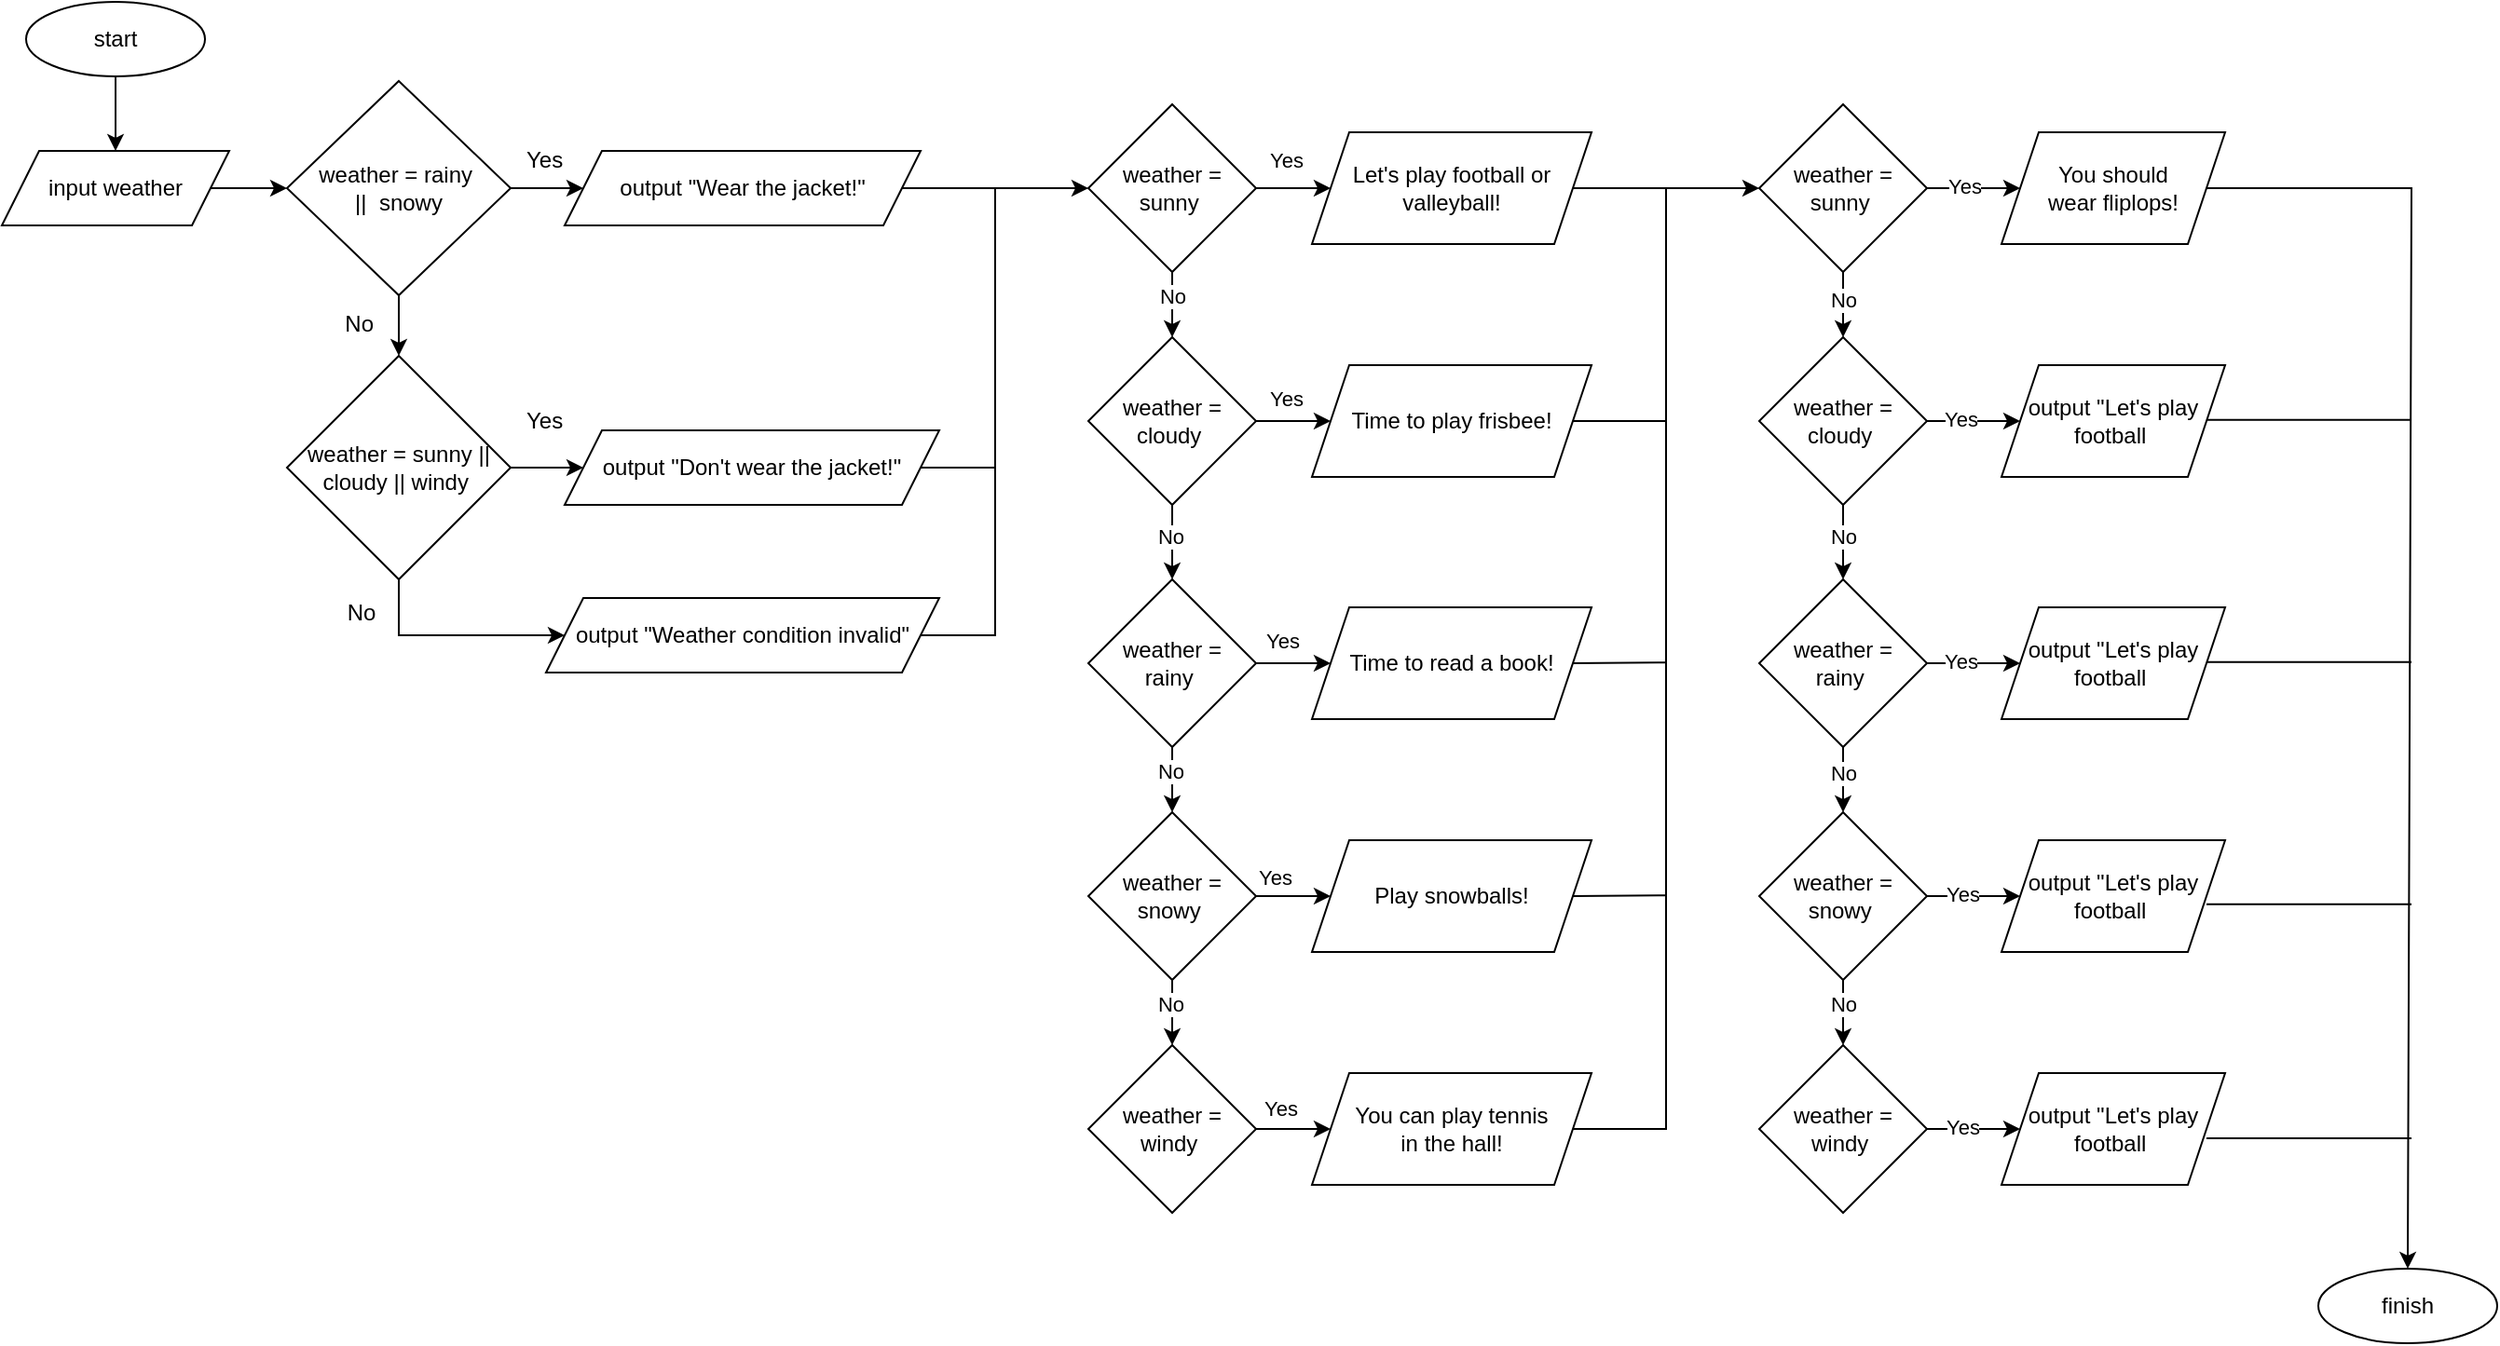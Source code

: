 <mxfile version="22.1.0" type="device">
  <diagram name="Сторінка-1" id="OzdkO9-WKEIQ2jtRkVfO">
    <mxGraphModel dx="1048" dy="671" grid="1" gridSize="10" guides="1" tooltips="1" connect="1" arrows="1" fold="1" page="1" pageScale="1" pageWidth="2339" pageHeight="3300" math="0" shadow="0">
      <root>
        <mxCell id="0" />
        <mxCell id="1" parent="0" />
        <mxCell id="y5xAAIXIfq0KOgMQLztX-4" value="" style="edgeStyle=orthogonalEdgeStyle;rounded=0;orthogonalLoop=1;jettySize=auto;html=1;" edge="1" parent="1" source="y5xAAIXIfq0KOgMQLztX-1" target="y5xAAIXIfq0KOgMQLztX-3">
          <mxGeometry relative="1" as="geometry" />
        </mxCell>
        <mxCell id="y5xAAIXIfq0KOgMQLztX-1" value="start&lt;br&gt;" style="ellipse;whiteSpace=wrap;html=1;" vertex="1" parent="1">
          <mxGeometry x="40" y="40" width="96" height="40" as="geometry" />
        </mxCell>
        <mxCell id="y5xAAIXIfq0KOgMQLztX-2" value="finish&lt;br&gt;" style="ellipse;whiteSpace=wrap;html=1;" vertex="1" parent="1">
          <mxGeometry x="1270" y="720" width="96" height="40" as="geometry" />
        </mxCell>
        <mxCell id="y5xAAIXIfq0KOgMQLztX-6" value="" style="edgeStyle=orthogonalEdgeStyle;rounded=0;orthogonalLoop=1;jettySize=auto;html=1;" edge="1" parent="1" source="y5xAAIXIfq0KOgMQLztX-3" target="y5xAAIXIfq0KOgMQLztX-5">
          <mxGeometry relative="1" as="geometry" />
        </mxCell>
        <mxCell id="y5xAAIXIfq0KOgMQLztX-3" value="input weather&lt;br&gt;" style="shape=parallelogram;perimeter=parallelogramPerimeter;whiteSpace=wrap;html=1;fixedSize=1;" vertex="1" parent="1">
          <mxGeometry x="27" y="120" width="122" height="40" as="geometry" />
        </mxCell>
        <mxCell id="y5xAAIXIfq0KOgMQLztX-8" value="" style="edgeStyle=orthogonalEdgeStyle;rounded=0;orthogonalLoop=1;jettySize=auto;html=1;" edge="1" parent="1" source="y5xAAIXIfq0KOgMQLztX-5" target="y5xAAIXIfq0KOgMQLztX-7">
          <mxGeometry relative="1" as="geometry" />
        </mxCell>
        <mxCell id="y5xAAIXIfq0KOgMQLztX-11" value="" style="edgeStyle=orthogonalEdgeStyle;rounded=0;orthogonalLoop=1;jettySize=auto;html=1;" edge="1" parent="1" source="y5xAAIXIfq0KOgMQLztX-5" target="y5xAAIXIfq0KOgMQLztX-9">
          <mxGeometry relative="1" as="geometry" />
        </mxCell>
        <mxCell id="y5xAAIXIfq0KOgMQLztX-5" value="weather = rainy&amp;nbsp;&lt;br&gt;&amp;nbsp;|| &amp;nbsp;snowy&amp;nbsp;" style="rhombus;whiteSpace=wrap;html=1;" vertex="1" parent="1">
          <mxGeometry x="180" y="82.5" width="120" height="115" as="geometry" />
        </mxCell>
        <mxCell id="y5xAAIXIfq0KOgMQLztX-12" style="edgeStyle=orthogonalEdgeStyle;rounded=0;orthogonalLoop=1;jettySize=auto;html=1;exitX=1;exitY=0.5;exitDx=0;exitDy=0;entryX=0;entryY=0.5;entryDx=0;entryDy=0;" edge="1" parent="1" source="y5xAAIXIfq0KOgMQLztX-7" target="y5xAAIXIfq0KOgMQLztX-10">
          <mxGeometry relative="1" as="geometry" />
        </mxCell>
        <mxCell id="y5xAAIXIfq0KOgMQLztX-7" value="weather = sunny || cloudy || windy&amp;nbsp;" style="rhombus;whiteSpace=wrap;html=1;" vertex="1" parent="1">
          <mxGeometry x="180" y="230" width="120" height="120" as="geometry" />
        </mxCell>
        <mxCell id="y5xAAIXIfq0KOgMQLztX-24" style="edgeStyle=orthogonalEdgeStyle;rounded=0;orthogonalLoop=1;jettySize=auto;html=1;exitX=1;exitY=0.5;exitDx=0;exitDy=0;entryX=0;entryY=0.5;entryDx=0;entryDy=0;" edge="1" parent="1" source="y5xAAIXIfq0KOgMQLztX-9" target="y5xAAIXIfq0KOgMQLztX-23">
          <mxGeometry relative="1" as="geometry" />
        </mxCell>
        <mxCell id="y5xAAIXIfq0KOgMQLztX-9" value="output &quot;Wear the jacket!&quot;" style="shape=parallelogram;perimeter=parallelogramPerimeter;whiteSpace=wrap;html=1;fixedSize=1;" vertex="1" parent="1">
          <mxGeometry x="329" y="120" width="191" height="40" as="geometry" />
        </mxCell>
        <mxCell id="y5xAAIXIfq0KOgMQLztX-10" value="output &quot;Don&#39;t wear the jacket!&quot;" style="shape=parallelogram;perimeter=parallelogramPerimeter;whiteSpace=wrap;html=1;fixedSize=1;" vertex="1" parent="1">
          <mxGeometry x="329" y="270" width="201" height="40" as="geometry" />
        </mxCell>
        <mxCell id="y5xAAIXIfq0KOgMQLztX-14" value="Yes&amp;nbsp;" style="text;html=1;strokeColor=none;fillColor=none;align=center;verticalAlign=middle;whiteSpace=wrap;rounded=0;" vertex="1" parent="1">
          <mxGeometry x="290" y="110" width="60" height="30" as="geometry" />
        </mxCell>
        <mxCell id="y5xAAIXIfq0KOgMQLztX-16" value="Yes&amp;nbsp;" style="text;html=1;strokeColor=none;fillColor=none;align=center;verticalAlign=middle;whiteSpace=wrap;rounded=0;" vertex="1" parent="1">
          <mxGeometry x="290" y="250" width="60" height="30" as="geometry" />
        </mxCell>
        <mxCell id="y5xAAIXIfq0KOgMQLztX-17" value="No&amp;nbsp;&lt;br&gt;" style="text;html=1;align=center;verticalAlign=middle;resizable=0;points=[];autosize=1;strokeColor=none;fillColor=none;" vertex="1" parent="1">
          <mxGeometry x="200" y="197.5" width="40" height="30" as="geometry" />
        </mxCell>
        <mxCell id="y5xAAIXIfq0KOgMQLztX-18" value="output &quot;Weather condition invalid&quot;" style="shape=parallelogram;perimeter=parallelogramPerimeter;whiteSpace=wrap;html=1;fixedSize=1;" vertex="1" parent="1">
          <mxGeometry x="319" y="360" width="211" height="40" as="geometry" />
        </mxCell>
        <mxCell id="y5xAAIXIfq0KOgMQLztX-20" value="" style="endArrow=classic;html=1;rounded=0;exitX=0.5;exitY=1;exitDx=0;exitDy=0;entryX=0;entryY=0.5;entryDx=0;entryDy=0;" edge="1" parent="1" source="y5xAAIXIfq0KOgMQLztX-7" target="y5xAAIXIfq0KOgMQLztX-18">
          <mxGeometry width="50" height="50" relative="1" as="geometry">
            <mxPoint x="360" y="340" as="sourcePoint" />
            <mxPoint x="410" y="290" as="targetPoint" />
            <Array as="points">
              <mxPoint x="240" y="380" />
            </Array>
          </mxGeometry>
        </mxCell>
        <mxCell id="y5xAAIXIfq0KOgMQLztX-22" value="No&lt;br&gt;&lt;br&gt;" style="text;html=1;strokeColor=none;fillColor=none;align=center;verticalAlign=middle;whiteSpace=wrap;rounded=0;" vertex="1" parent="1">
          <mxGeometry x="190" y="360" width="60" height="30" as="geometry" />
        </mxCell>
        <mxCell id="y5xAAIXIfq0KOgMQLztX-39" style="edgeStyle=orthogonalEdgeStyle;rounded=0;orthogonalLoop=1;jettySize=auto;html=1;exitX=1;exitY=0.5;exitDx=0;exitDy=0;entryX=0;entryY=0.5;entryDx=0;entryDy=0;" edge="1" parent="1" source="y5xAAIXIfq0KOgMQLztX-23" target="y5xAAIXIfq0KOgMQLztX-38">
          <mxGeometry relative="1" as="geometry" />
        </mxCell>
        <mxCell id="y5xAAIXIfq0KOgMQLztX-69" value="Yes" style="edgeLabel;html=1;align=center;verticalAlign=middle;resizable=0;points=[];" vertex="1" connectable="0" parent="y5xAAIXIfq0KOgMQLztX-39">
          <mxGeometry x="-0.203" relative="1" as="geometry">
            <mxPoint y="-15" as="offset" />
          </mxGeometry>
        </mxCell>
        <mxCell id="y5xAAIXIfq0KOgMQLztX-104" value="" style="edgeStyle=orthogonalEdgeStyle;rounded=0;orthogonalLoop=1;jettySize=auto;html=1;" edge="1" parent="1" source="y5xAAIXIfq0KOgMQLztX-23" target="y5xAAIXIfq0KOgMQLztX-29">
          <mxGeometry relative="1" as="geometry" />
        </mxCell>
        <mxCell id="y5xAAIXIfq0KOgMQLztX-105" value="No" style="edgeLabel;html=1;align=center;verticalAlign=middle;resizable=0;points=[];" vertex="1" connectable="0" parent="y5xAAIXIfq0KOgMQLztX-104">
          <mxGeometry x="-0.511" y="6" relative="1" as="geometry">
            <mxPoint x="-6" y="2" as="offset" />
          </mxGeometry>
        </mxCell>
        <mxCell id="y5xAAIXIfq0KOgMQLztX-23" value="weather = sunny&amp;nbsp;" style="rhombus;whiteSpace=wrap;html=1;" vertex="1" parent="1">
          <mxGeometry x="610" y="95" width="90" height="90" as="geometry" />
        </mxCell>
        <mxCell id="y5xAAIXIfq0KOgMQLztX-26" value="" style="endArrow=none;html=1;rounded=0;exitX=1;exitY=0.5;exitDx=0;exitDy=0;" edge="1" parent="1" source="y5xAAIXIfq0KOgMQLztX-10">
          <mxGeometry width="50" height="50" relative="1" as="geometry">
            <mxPoint x="520" y="300" as="sourcePoint" />
            <mxPoint x="560" y="140" as="targetPoint" />
            <Array as="points">
              <mxPoint x="560" y="290" />
            </Array>
          </mxGeometry>
        </mxCell>
        <mxCell id="y5xAAIXIfq0KOgMQLztX-27" value="" style="endArrow=none;html=1;rounded=0;exitX=1;exitY=0.5;exitDx=0;exitDy=0;" edge="1" parent="1" source="y5xAAIXIfq0KOgMQLztX-18">
          <mxGeometry width="50" height="50" relative="1" as="geometry">
            <mxPoint x="520" y="300" as="sourcePoint" />
            <mxPoint x="560" y="290" as="targetPoint" />
            <Array as="points">
              <mxPoint x="560" y="380" />
            </Array>
          </mxGeometry>
        </mxCell>
        <mxCell id="y5xAAIXIfq0KOgMQLztX-35" value="" style="edgeStyle=orthogonalEdgeStyle;rounded=0;orthogonalLoop=1;jettySize=auto;html=1;" edge="1" parent="1" source="y5xAAIXIfq0KOgMQLztX-29" target="y5xAAIXIfq0KOgMQLztX-31">
          <mxGeometry relative="1" as="geometry" />
        </mxCell>
        <mxCell id="y5xAAIXIfq0KOgMQLztX-74" value="No" style="edgeLabel;html=1;align=center;verticalAlign=middle;resizable=0;points=[];" vertex="1" connectable="0" parent="y5xAAIXIfq0KOgMQLztX-35">
          <mxGeometry x="-0.172" y="-1" relative="1" as="geometry">
            <mxPoint as="offset" />
          </mxGeometry>
        </mxCell>
        <mxCell id="y5xAAIXIfq0KOgMQLztX-65" value="" style="edgeStyle=orthogonalEdgeStyle;rounded=0;orthogonalLoop=1;jettySize=auto;html=1;" edge="1" parent="1" source="y5xAAIXIfq0KOgMQLztX-29" target="y5xAAIXIfq0KOgMQLztX-40">
          <mxGeometry relative="1" as="geometry" />
        </mxCell>
        <mxCell id="y5xAAIXIfq0KOgMQLztX-29" value="weather = cloudy&amp;nbsp;" style="rhombus;whiteSpace=wrap;html=1;" vertex="1" parent="1">
          <mxGeometry x="610" y="220" width="90" height="90" as="geometry" />
        </mxCell>
        <mxCell id="y5xAAIXIfq0KOgMQLztX-36" value="" style="edgeStyle=orthogonalEdgeStyle;rounded=0;orthogonalLoop=1;jettySize=auto;html=1;" edge="1" parent="1" source="y5xAAIXIfq0KOgMQLztX-31" target="y5xAAIXIfq0KOgMQLztX-32">
          <mxGeometry relative="1" as="geometry" />
        </mxCell>
        <mxCell id="y5xAAIXIfq0KOgMQLztX-75" value="No" style="edgeLabel;html=1;align=center;verticalAlign=middle;resizable=0;points=[];" vertex="1" connectable="0" parent="y5xAAIXIfq0KOgMQLztX-36">
          <mxGeometry x="0.159" y="2" relative="1" as="geometry">
            <mxPoint x="-3" y="-3" as="offset" />
          </mxGeometry>
        </mxCell>
        <mxCell id="y5xAAIXIfq0KOgMQLztX-66" value="" style="edgeStyle=orthogonalEdgeStyle;rounded=0;orthogonalLoop=1;jettySize=auto;html=1;" edge="1" parent="1" source="y5xAAIXIfq0KOgMQLztX-31" target="y5xAAIXIfq0KOgMQLztX-43">
          <mxGeometry relative="1" as="geometry" />
        </mxCell>
        <mxCell id="y5xAAIXIfq0KOgMQLztX-31" value="weather = &lt;br&gt;rainy&amp;nbsp;" style="rhombus;whiteSpace=wrap;html=1;" vertex="1" parent="1">
          <mxGeometry x="610" y="350" width="90" height="90" as="geometry" />
        </mxCell>
        <mxCell id="y5xAAIXIfq0KOgMQLztX-37" value="" style="edgeStyle=orthogonalEdgeStyle;rounded=0;orthogonalLoop=1;jettySize=auto;html=1;" edge="1" parent="1" source="y5xAAIXIfq0KOgMQLztX-32" target="y5xAAIXIfq0KOgMQLztX-33">
          <mxGeometry relative="1" as="geometry" />
        </mxCell>
        <mxCell id="y5xAAIXIfq0KOgMQLztX-76" value="No" style="edgeLabel;html=1;align=center;verticalAlign=middle;resizable=0;points=[];" vertex="1" connectable="0" parent="y5xAAIXIfq0KOgMQLztX-37">
          <mxGeometry x="0.134" y="-1" relative="1" as="geometry">
            <mxPoint y="-3" as="offset" />
          </mxGeometry>
        </mxCell>
        <mxCell id="y5xAAIXIfq0KOgMQLztX-67" value="Yes" style="edgeStyle=orthogonalEdgeStyle;rounded=0;orthogonalLoop=1;jettySize=auto;html=1;" edge="1" parent="1" source="y5xAAIXIfq0KOgMQLztX-32" target="y5xAAIXIfq0KOgMQLztX-42">
          <mxGeometry x="-0.665" y="10" relative="1" as="geometry">
            <mxPoint as="offset" />
          </mxGeometry>
        </mxCell>
        <mxCell id="y5xAAIXIfq0KOgMQLztX-32" value="weather = snowy&amp;nbsp;" style="rhombus;whiteSpace=wrap;html=1;" vertex="1" parent="1">
          <mxGeometry x="610" y="475" width="90" height="90" as="geometry" />
        </mxCell>
        <mxCell id="y5xAAIXIfq0KOgMQLztX-68" value="" style="edgeStyle=orthogonalEdgeStyle;rounded=0;orthogonalLoop=1;jettySize=auto;html=1;" edge="1" parent="1" source="y5xAAIXIfq0KOgMQLztX-33" target="y5xAAIXIfq0KOgMQLztX-41">
          <mxGeometry relative="1" as="geometry" />
        </mxCell>
        <mxCell id="y5xAAIXIfq0KOgMQLztX-73" value="Yes" style="edgeLabel;html=1;align=center;verticalAlign=middle;resizable=0;points=[];" vertex="1" connectable="0" parent="y5xAAIXIfq0KOgMQLztX-68">
          <mxGeometry x="0.29" y="-3" relative="1" as="geometry">
            <mxPoint x="-6" y="-14" as="offset" />
          </mxGeometry>
        </mxCell>
        <mxCell id="y5xAAIXIfq0KOgMQLztX-33" value="weather = windy&amp;nbsp;" style="rhombus;whiteSpace=wrap;html=1;" vertex="1" parent="1">
          <mxGeometry x="610" y="600" width="90" height="90" as="geometry" />
        </mxCell>
        <mxCell id="y5xAAIXIfq0KOgMQLztX-79" style="edgeStyle=orthogonalEdgeStyle;rounded=0;orthogonalLoop=1;jettySize=auto;html=1;exitX=1;exitY=0.5;exitDx=0;exitDy=0;entryX=0;entryY=0.5;entryDx=0;entryDy=0;" edge="1" parent="1" source="y5xAAIXIfq0KOgMQLztX-38" target="y5xAAIXIfq0KOgMQLztX-49">
          <mxGeometry relative="1" as="geometry" />
        </mxCell>
        <mxCell id="y5xAAIXIfq0KOgMQLztX-38" value="Let&#39;s play football or valleyball!" style="shape=parallelogram;perimeter=parallelogramPerimeter;whiteSpace=wrap;html=1;fixedSize=1;" vertex="1" parent="1">
          <mxGeometry x="730" y="110" width="150" height="60" as="geometry" />
        </mxCell>
        <mxCell id="y5xAAIXIfq0KOgMQLztX-40" value="Time to play frisbee!" style="shape=parallelogram;perimeter=parallelogramPerimeter;whiteSpace=wrap;html=1;fixedSize=1;" vertex="1" parent="1">
          <mxGeometry x="730" y="235" width="150" height="60" as="geometry" />
        </mxCell>
        <mxCell id="y5xAAIXIfq0KOgMQLztX-41" value="You can play tennis&lt;br&gt;in the hall!" style="shape=parallelogram;perimeter=parallelogramPerimeter;whiteSpace=wrap;html=1;fixedSize=1;" vertex="1" parent="1">
          <mxGeometry x="730" y="615" width="150" height="60" as="geometry" />
        </mxCell>
        <mxCell id="y5xAAIXIfq0KOgMQLztX-42" value="Play snowballs!" style="shape=parallelogram;perimeter=parallelogramPerimeter;whiteSpace=wrap;html=1;fixedSize=1;" vertex="1" parent="1">
          <mxGeometry x="730" y="490" width="150" height="60" as="geometry" />
        </mxCell>
        <mxCell id="y5xAAIXIfq0KOgMQLztX-43" value="Time to read a book!" style="shape=parallelogram;perimeter=parallelogramPerimeter;whiteSpace=wrap;html=1;fixedSize=1;" vertex="1" parent="1">
          <mxGeometry x="730" y="365" width="150" height="60" as="geometry" />
        </mxCell>
        <mxCell id="y5xAAIXIfq0KOgMQLztX-47" value="" style="edgeStyle=orthogonalEdgeStyle;rounded=0;orthogonalLoop=1;jettySize=auto;html=1;" edge="1" parent="1" source="y5xAAIXIfq0KOgMQLztX-49" target="y5xAAIXIfq0KOgMQLztX-51">
          <mxGeometry relative="1" as="geometry" />
        </mxCell>
        <mxCell id="y5xAAIXIfq0KOgMQLztX-100" value="No" style="edgeLabel;html=1;align=center;verticalAlign=middle;resizable=0;points=[];" vertex="1" connectable="0" parent="y5xAAIXIfq0KOgMQLztX-47">
          <mxGeometry x="-0.044" y="-1" relative="1" as="geometry">
            <mxPoint x="-1" y="-4" as="offset" />
          </mxGeometry>
        </mxCell>
        <mxCell id="y5xAAIXIfq0KOgMQLztX-48" style="edgeStyle=orthogonalEdgeStyle;rounded=0;orthogonalLoop=1;jettySize=auto;html=1;exitX=1;exitY=0.5;exitDx=0;exitDy=0;entryX=0;entryY=0.5;entryDx=0;entryDy=0;" edge="1" parent="1" source="y5xAAIXIfq0KOgMQLztX-49" target="y5xAAIXIfq0KOgMQLztX-57">
          <mxGeometry relative="1" as="geometry" />
        </mxCell>
        <mxCell id="y5xAAIXIfq0KOgMQLztX-94" value="Yes" style="edgeLabel;html=1;align=center;verticalAlign=middle;resizable=0;points=[];" vertex="1" connectable="0" parent="y5xAAIXIfq0KOgMQLztX-48">
          <mxGeometry x="-0.02" y="-3" relative="1" as="geometry">
            <mxPoint x="-5" y="-4" as="offset" />
          </mxGeometry>
        </mxCell>
        <mxCell id="y5xAAIXIfq0KOgMQLztX-49" value="weather = sunny&amp;nbsp;" style="rhombus;whiteSpace=wrap;html=1;" vertex="1" parent="1">
          <mxGeometry x="970" y="95" width="90" height="90" as="geometry" />
        </mxCell>
        <mxCell id="y5xAAIXIfq0KOgMQLztX-50" value="" style="edgeStyle=orthogonalEdgeStyle;rounded=0;orthogonalLoop=1;jettySize=auto;html=1;" edge="1" parent="1" source="y5xAAIXIfq0KOgMQLztX-51" target="y5xAAIXIfq0KOgMQLztX-53">
          <mxGeometry relative="1" as="geometry" />
        </mxCell>
        <mxCell id="y5xAAIXIfq0KOgMQLztX-101" value="No" style="edgeLabel;html=1;align=center;verticalAlign=middle;resizable=0;points=[];" vertex="1" connectable="0" parent="y5xAAIXIfq0KOgMQLztX-50">
          <mxGeometry x="-0.388" y="1" relative="1" as="geometry">
            <mxPoint x="-1" y="5" as="offset" />
          </mxGeometry>
        </mxCell>
        <mxCell id="y5xAAIXIfq0KOgMQLztX-85" value="" style="edgeStyle=orthogonalEdgeStyle;rounded=0;orthogonalLoop=1;jettySize=auto;html=1;" edge="1" parent="1" source="y5xAAIXIfq0KOgMQLztX-51" target="y5xAAIXIfq0KOgMQLztX-58">
          <mxGeometry relative="1" as="geometry" />
        </mxCell>
        <mxCell id="y5xAAIXIfq0KOgMQLztX-95" value="Yes" style="edgeLabel;html=1;align=center;verticalAlign=middle;resizable=0;points=[];" vertex="1" connectable="0" parent="y5xAAIXIfq0KOgMQLztX-85">
          <mxGeometry x="-0.37" y="-3" relative="1" as="geometry">
            <mxPoint x="2" y="-4" as="offset" />
          </mxGeometry>
        </mxCell>
        <mxCell id="y5xAAIXIfq0KOgMQLztX-51" value="weather = cloudy&amp;nbsp;" style="rhombus;whiteSpace=wrap;html=1;" vertex="1" parent="1">
          <mxGeometry x="970" y="220" width="90" height="90" as="geometry" />
        </mxCell>
        <mxCell id="y5xAAIXIfq0KOgMQLztX-52" value="" style="edgeStyle=orthogonalEdgeStyle;rounded=0;orthogonalLoop=1;jettySize=auto;html=1;" edge="1" parent="1" source="y5xAAIXIfq0KOgMQLztX-53" target="y5xAAIXIfq0KOgMQLztX-55">
          <mxGeometry relative="1" as="geometry" />
        </mxCell>
        <mxCell id="y5xAAIXIfq0KOgMQLztX-102" value="No" style="edgeLabel;html=1;align=center;verticalAlign=middle;resizable=0;points=[];" vertex="1" connectable="0" parent="y5xAAIXIfq0KOgMQLztX-52">
          <mxGeometry x="-0.122" y="1" relative="1" as="geometry">
            <mxPoint x="1" y="-6" as="offset" />
          </mxGeometry>
        </mxCell>
        <mxCell id="y5xAAIXIfq0KOgMQLztX-86" value="" style="edgeStyle=orthogonalEdgeStyle;rounded=0;orthogonalLoop=1;jettySize=auto;html=1;" edge="1" parent="1" source="y5xAAIXIfq0KOgMQLztX-53" target="y5xAAIXIfq0KOgMQLztX-61">
          <mxGeometry relative="1" as="geometry" />
        </mxCell>
        <mxCell id="y5xAAIXIfq0KOgMQLztX-96" value="Yes" style="edgeLabel;html=1;align=center;verticalAlign=middle;resizable=0;points=[];" vertex="1" connectable="0" parent="y5xAAIXIfq0KOgMQLztX-86">
          <mxGeometry x="-0.32" y="-5" relative="1" as="geometry">
            <mxPoint x="1" y="-6" as="offset" />
          </mxGeometry>
        </mxCell>
        <mxCell id="y5xAAIXIfq0KOgMQLztX-53" value="weather = &lt;br&gt;rainy&amp;nbsp;" style="rhombus;whiteSpace=wrap;html=1;" vertex="1" parent="1">
          <mxGeometry x="970" y="350" width="90" height="90" as="geometry" />
        </mxCell>
        <mxCell id="y5xAAIXIfq0KOgMQLztX-54" value="" style="edgeStyle=orthogonalEdgeStyle;rounded=0;orthogonalLoop=1;jettySize=auto;html=1;" edge="1" parent="1" source="y5xAAIXIfq0KOgMQLztX-55" target="y5xAAIXIfq0KOgMQLztX-56">
          <mxGeometry relative="1" as="geometry" />
        </mxCell>
        <mxCell id="y5xAAIXIfq0KOgMQLztX-103" value="No" style="edgeLabel;html=1;align=center;verticalAlign=middle;resizable=0;points=[];" vertex="1" connectable="0" parent="y5xAAIXIfq0KOgMQLztX-54">
          <mxGeometry x="-0.344" y="1" relative="1" as="geometry">
            <mxPoint x="-1" y="-2" as="offset" />
          </mxGeometry>
        </mxCell>
        <mxCell id="y5xAAIXIfq0KOgMQLztX-87" value="" style="edgeStyle=orthogonalEdgeStyle;rounded=0;orthogonalLoop=1;jettySize=auto;html=1;" edge="1" parent="1" source="y5xAAIXIfq0KOgMQLztX-55" target="y5xAAIXIfq0KOgMQLztX-60">
          <mxGeometry relative="1" as="geometry" />
        </mxCell>
        <mxCell id="y5xAAIXIfq0KOgMQLztX-97" value="Yes" style="edgeLabel;html=1;align=center;verticalAlign=middle;resizable=0;points=[];" vertex="1" connectable="0" parent="y5xAAIXIfq0KOgMQLztX-87">
          <mxGeometry x="-0.17" y="-2" relative="1" as="geometry">
            <mxPoint x="-2" y="-3" as="offset" />
          </mxGeometry>
        </mxCell>
        <mxCell id="y5xAAIXIfq0KOgMQLztX-55" value="weather = snowy&amp;nbsp;" style="rhombus;whiteSpace=wrap;html=1;" vertex="1" parent="1">
          <mxGeometry x="970" y="475" width="90" height="90" as="geometry" />
        </mxCell>
        <mxCell id="y5xAAIXIfq0KOgMQLztX-88" value="" style="edgeStyle=orthogonalEdgeStyle;rounded=0;orthogonalLoop=1;jettySize=auto;html=1;" edge="1" parent="1" source="y5xAAIXIfq0KOgMQLztX-56" target="y5xAAIXIfq0KOgMQLztX-59">
          <mxGeometry relative="1" as="geometry" />
        </mxCell>
        <mxCell id="y5xAAIXIfq0KOgMQLztX-98" value="Yes" style="edgeLabel;html=1;align=center;verticalAlign=middle;resizable=0;points=[];" vertex="1" connectable="0" parent="y5xAAIXIfq0KOgMQLztX-88">
          <mxGeometry x="-0.12" y="-2" relative="1" as="geometry">
            <mxPoint x="-3" y="-3" as="offset" />
          </mxGeometry>
        </mxCell>
        <mxCell id="y5xAAIXIfq0KOgMQLztX-56" value="weather = windy&amp;nbsp;" style="rhombus;whiteSpace=wrap;html=1;" vertex="1" parent="1">
          <mxGeometry x="970" y="600" width="90" height="90" as="geometry" />
        </mxCell>
        <mxCell id="y5xAAIXIfq0KOgMQLztX-57" value="You should &lt;br&gt;wear fliplops!" style="shape=parallelogram;perimeter=parallelogramPerimeter;whiteSpace=wrap;html=1;fixedSize=1;" vertex="1" parent="1">
          <mxGeometry x="1100" y="110" width="120" height="60" as="geometry" />
        </mxCell>
        <mxCell id="y5xAAIXIfq0KOgMQLztX-58" value="output &quot;Let&#39;s play football&amp;nbsp;" style="shape=parallelogram;perimeter=parallelogramPerimeter;whiteSpace=wrap;html=1;fixedSize=1;" vertex="1" parent="1">
          <mxGeometry x="1100" y="235" width="120" height="60" as="geometry" />
        </mxCell>
        <mxCell id="y5xAAIXIfq0KOgMQLztX-59" value="output &quot;Let&#39;s play football&amp;nbsp;" style="shape=parallelogram;perimeter=parallelogramPerimeter;whiteSpace=wrap;html=1;fixedSize=1;" vertex="1" parent="1">
          <mxGeometry x="1100" y="615" width="120" height="60" as="geometry" />
        </mxCell>
        <mxCell id="y5xAAIXIfq0KOgMQLztX-60" value="output &quot;Let&#39;s play football&amp;nbsp;" style="shape=parallelogram;perimeter=parallelogramPerimeter;whiteSpace=wrap;html=1;fixedSize=1;" vertex="1" parent="1">
          <mxGeometry x="1100" y="490" width="120" height="60" as="geometry" />
        </mxCell>
        <mxCell id="y5xAAIXIfq0KOgMQLztX-61" value="output &quot;Let&#39;s play football&amp;nbsp;" style="shape=parallelogram;perimeter=parallelogramPerimeter;whiteSpace=wrap;html=1;fixedSize=1;" vertex="1" parent="1">
          <mxGeometry x="1100" y="365" width="120" height="60" as="geometry" />
        </mxCell>
        <mxCell id="y5xAAIXIfq0KOgMQLztX-70" value="Yes" style="edgeLabel;html=1;align=center;verticalAlign=middle;resizable=0;points=[];" vertex="1" connectable="0" parent="1">
          <mxGeometry x="726.522" y="134.957" as="geometry">
            <mxPoint x="-11" y="118" as="offset" />
          </mxGeometry>
        </mxCell>
        <mxCell id="y5xAAIXIfq0KOgMQLztX-71" value="Yes" style="edgeLabel;html=1;align=center;verticalAlign=middle;resizable=0;points=[];" vertex="1" connectable="0" parent="1">
          <mxGeometry x="730.002" y="139.997" as="geometry">
            <mxPoint x="-16" y="243" as="offset" />
          </mxGeometry>
        </mxCell>
        <mxCell id="y5xAAIXIfq0KOgMQLztX-80" value="" style="endArrow=none;html=1;rounded=0;exitX=1;exitY=0.5;exitDx=0;exitDy=0;" edge="1" parent="1" source="y5xAAIXIfq0KOgMQLztX-41">
          <mxGeometry width="50" height="50" relative="1" as="geometry">
            <mxPoint x="690" y="420" as="sourcePoint" />
            <mxPoint x="920" y="140" as="targetPoint" />
            <Array as="points">
              <mxPoint x="920" y="645" />
            </Array>
          </mxGeometry>
        </mxCell>
        <mxCell id="y5xAAIXIfq0KOgMQLztX-81" value="" style="endArrow=none;html=1;rounded=0;exitX=1;exitY=0.5;exitDx=0;exitDy=0;" edge="1" parent="1" source="y5xAAIXIfq0KOgMQLztX-40">
          <mxGeometry width="50" height="50" relative="1" as="geometry">
            <mxPoint x="690" y="340" as="sourcePoint" />
            <mxPoint x="920" y="265" as="targetPoint" />
          </mxGeometry>
        </mxCell>
        <mxCell id="y5xAAIXIfq0KOgMQLztX-82" value="" style="endArrow=none;html=1;rounded=0;" edge="1" parent="1">
          <mxGeometry width="50" height="50" relative="1" as="geometry">
            <mxPoint x="870" y="395" as="sourcePoint" />
            <mxPoint x="920" y="394.57" as="targetPoint" />
          </mxGeometry>
        </mxCell>
        <mxCell id="y5xAAIXIfq0KOgMQLztX-83" value="" style="endArrow=none;html=1;rounded=0;" edge="1" parent="1">
          <mxGeometry width="50" height="50" relative="1" as="geometry">
            <mxPoint x="870" y="520" as="sourcePoint" />
            <mxPoint x="920" y="519.57" as="targetPoint" />
          </mxGeometry>
        </mxCell>
        <mxCell id="y5xAAIXIfq0KOgMQLztX-89" value="" style="endArrow=classic;html=1;rounded=0;exitX=1;exitY=0.5;exitDx=0;exitDy=0;entryX=0.5;entryY=0;entryDx=0;entryDy=0;" edge="1" parent="1" source="y5xAAIXIfq0KOgMQLztX-57" target="y5xAAIXIfq0KOgMQLztX-2">
          <mxGeometry width="50" height="50" relative="1" as="geometry">
            <mxPoint x="1130" y="480" as="sourcePoint" />
            <mxPoint x="1180" y="430" as="targetPoint" />
            <Array as="points">
              <mxPoint x="1320" y="140" />
            </Array>
          </mxGeometry>
        </mxCell>
        <mxCell id="y5xAAIXIfq0KOgMQLztX-90" value="" style="endArrow=none;html=1;rounded=0;exitX=1;exitY=0.5;exitDx=0;exitDy=0;" edge="1" parent="1">
          <mxGeometry width="50" height="50" relative="1" as="geometry">
            <mxPoint x="1210" y="650" as="sourcePoint" />
            <mxPoint x="1320" y="650" as="targetPoint" />
          </mxGeometry>
        </mxCell>
        <mxCell id="y5xAAIXIfq0KOgMQLztX-91" value="" style="endArrow=none;html=1;rounded=0;exitX=1;exitY=0.5;exitDx=0;exitDy=0;" edge="1" parent="1">
          <mxGeometry width="50" height="50" relative="1" as="geometry">
            <mxPoint x="1210" y="524.38" as="sourcePoint" />
            <mxPoint x="1320" y="524.38" as="targetPoint" />
          </mxGeometry>
        </mxCell>
        <mxCell id="y5xAAIXIfq0KOgMQLztX-92" value="" style="endArrow=none;html=1;rounded=0;exitX=1;exitY=0.5;exitDx=0;exitDy=0;" edge="1" parent="1">
          <mxGeometry width="50" height="50" relative="1" as="geometry">
            <mxPoint x="1210" y="394.37" as="sourcePoint" />
            <mxPoint x="1320" y="394.37" as="targetPoint" />
          </mxGeometry>
        </mxCell>
        <mxCell id="y5xAAIXIfq0KOgMQLztX-93" value="" style="endArrow=none;html=1;rounded=0;exitX=1;exitY=0.5;exitDx=0;exitDy=0;" edge="1" parent="1">
          <mxGeometry width="50" height="50" relative="1" as="geometry">
            <mxPoint x="1210" y="264.38" as="sourcePoint" />
            <mxPoint x="1320" y="264.38" as="targetPoint" />
          </mxGeometry>
        </mxCell>
      </root>
    </mxGraphModel>
  </diagram>
</mxfile>

